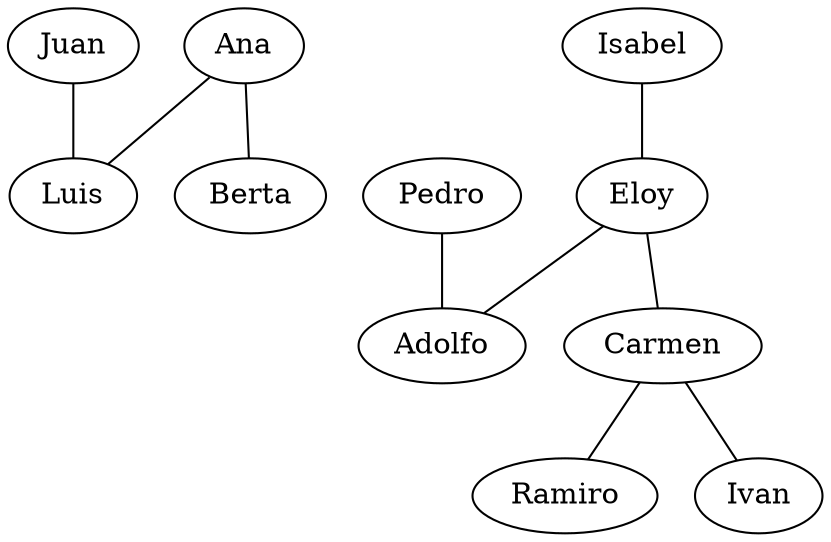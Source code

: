 strict graph G {
  1 [ style="solid" label="Ana" ];
  2 [ style="solid" label="Luis" ];
  3 [ style="solid" label="Berta" ];
  4 [ style="solid" label="Juan" ];
  5 [ style="solid" label="Pedro" ];
  6 [ style="solid" label="Adolfo" ];
  7 [ style="solid" label="Carmen" ];
  8 [ style="solid" label="Ramiro" ];
  9 [ style="solid" label="Ivan" ];
  10 [ style="solid" label="Eloy" ];
  11 [ style="solid" label="Isabel" ];
  1 -- 2 [ style="solid" ];
  1 -- 3 [ style="solid" ];
  4 -- 2 [ style="solid" ];
  5 -- 6 [ style="solid" ];
  7 -- 8 [ style="solid" ];
  7 -- 9 [ style="solid" ];
  10 -- 6 [ style="solid" ];
  10 -- 7 [ style="solid" ];
  11 -- 10 [ style="solid" ];
}
